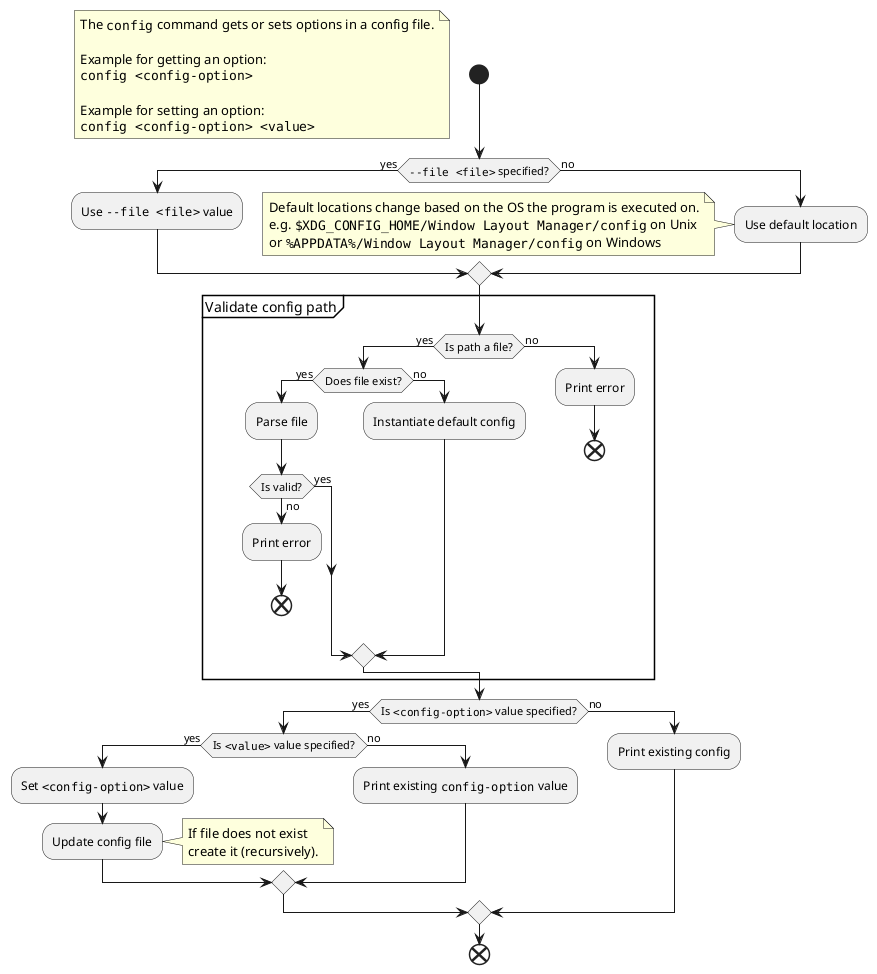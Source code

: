 @startuml Config Activity Diagram

start

floating note
The ""config"" command gets or sets options in a config file.

Example for getting an option:
""config <config-option>""

Example for setting an option:
""config <config-option> <value>""
end note

if (""--file <file>"" specified?) then (yes)
    :Use ""--file <file>"" value;
else (no)
    :Use default location;
    note left
    Default locations change based on the OS the program is executed on.
    e.g. ""$XDG_CONFIG_HOME/Window Layout Manager/config"" on Unix
    or ""%APPDATA%/Window Layout Manager/config"" on Windows
    end note
endif

partition "Validate config path" {
    if (Is path a file?) then (yes)
        if (Does file exist?) then (yes)
            :Parse file;
            if (Is valid?) then (yes)
            else (no)
                :Print error;
                end
            endif
        else (no)
            :Instantiate default config;
        endif
    else (no)
        :Print error;
        end
    endif
}

if (Is ""<config-option>"" value specified?) then (yes)
    if (Is ""<value>"" value specified?) then (yes)
        :Set ""<config-option>"" value;
        :Update config file;
        note right
        If file does not exist
        create it (recursively).
        end note
    else (no)
        :Print existing ""config-option"" value;
    endif
else (no)
    :Print existing config;
endif

end

@enduml